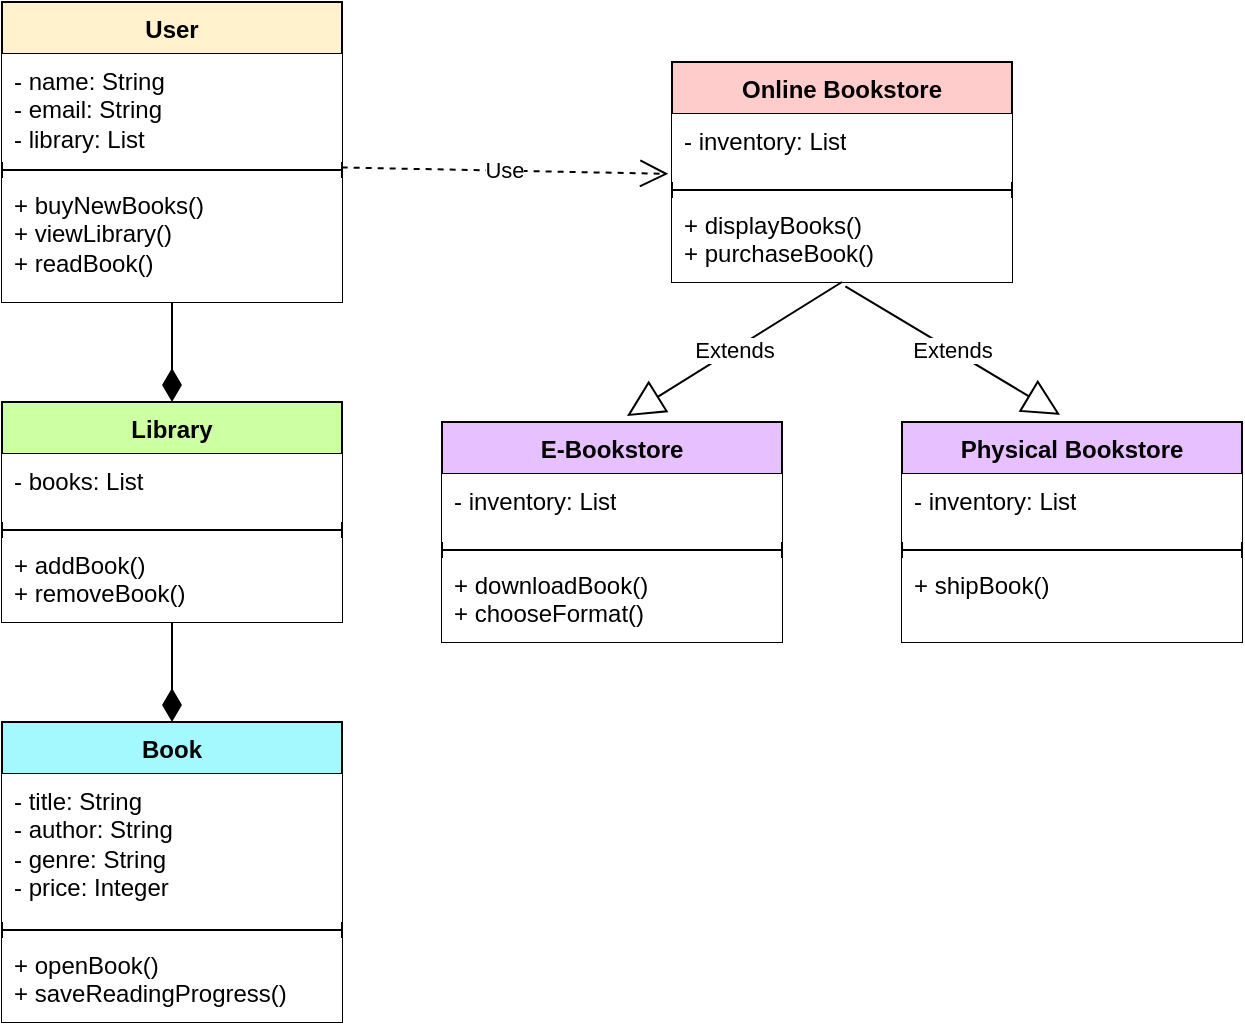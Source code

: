 <mxfile version="28.0.7">
  <diagram name="Page-1" id="4__xQdGxnDkYmad7EHZa">
    <mxGraphModel dx="981" dy="529" grid="1" gridSize="10" guides="1" tooltips="1" connect="1" arrows="1" fold="1" page="1" pageScale="1" pageWidth="850" pageHeight="1100" math="0" shadow="0">
      <root>
        <mxCell id="0" />
        <mxCell id="1" parent="0" />
        <mxCell id="vT9s_zEq8HUFaWRvjgCT-1" value="User" style="swimlane;fontStyle=1;align=center;verticalAlign=top;childLayout=stackLayout;horizontal=1;startSize=26;horizontalStack=0;resizeParent=1;resizeParentMax=0;resizeLast=0;collapsible=1;marginBottom=0;whiteSpace=wrap;html=1;fillColor=#fff2cc;strokeColor=#000000;" vertex="1" parent="1">
          <mxGeometry x="115" y="140" width="170" height="150" as="geometry" />
        </mxCell>
        <mxCell id="vT9s_zEq8HUFaWRvjgCT-2" value="- name: String&lt;div&gt;- email: String&lt;/div&gt;&lt;div&gt;- library: List&lt;/div&gt;" style="text;strokeColor=none;fillColor=default;align=left;verticalAlign=top;spacingLeft=4;spacingRight=4;overflow=hidden;rotatable=0;points=[[0,0.5],[1,0.5]];portConstraint=eastwest;whiteSpace=wrap;html=1;" vertex="1" parent="vT9s_zEq8HUFaWRvjgCT-1">
          <mxGeometry y="26" width="170" height="54" as="geometry" />
        </mxCell>
        <mxCell id="vT9s_zEq8HUFaWRvjgCT-3" value="" style="line;strokeWidth=1;fillColor=none;align=left;verticalAlign=middle;spacingTop=-1;spacingLeft=3;spacingRight=3;rotatable=0;labelPosition=right;points=[];portConstraint=eastwest;strokeColor=inherit;" vertex="1" parent="vT9s_zEq8HUFaWRvjgCT-1">
          <mxGeometry y="80" width="170" height="8" as="geometry" />
        </mxCell>
        <mxCell id="vT9s_zEq8HUFaWRvjgCT-4" value="+ buyNewBooks()&lt;div&gt;+ viewLibrary()&lt;/div&gt;&lt;div&gt;+ readBook()&lt;/div&gt;" style="text;strokeColor=none;fillColor=default;align=left;verticalAlign=top;spacingLeft=4;spacingRight=4;overflow=hidden;rotatable=0;points=[[0,0.5],[1,0.5]];portConstraint=eastwest;whiteSpace=wrap;html=1;" vertex="1" parent="vT9s_zEq8HUFaWRvjgCT-1">
          <mxGeometry y="88" width="170" height="62" as="geometry" />
        </mxCell>
        <mxCell id="vT9s_zEq8HUFaWRvjgCT-5" value="Library" style="swimlane;fontStyle=1;align=center;verticalAlign=top;childLayout=stackLayout;horizontal=1;startSize=26;horizontalStack=0;resizeParent=1;resizeParentMax=0;resizeLast=0;collapsible=1;marginBottom=0;whiteSpace=wrap;html=1;fillColor=#cdffa3;strokeColor=#000000;" vertex="1" parent="1">
          <mxGeometry x="115" y="340" width="170" height="110" as="geometry" />
        </mxCell>
        <mxCell id="vT9s_zEq8HUFaWRvjgCT-6" value="- books: List" style="text;strokeColor=none;fillColor=default;align=left;verticalAlign=top;spacingLeft=4;spacingRight=4;overflow=hidden;rotatable=0;points=[[0,0.5],[1,0.5]];portConstraint=eastwest;whiteSpace=wrap;html=1;" vertex="1" parent="vT9s_zEq8HUFaWRvjgCT-5">
          <mxGeometry y="26" width="170" height="34" as="geometry" />
        </mxCell>
        <mxCell id="vT9s_zEq8HUFaWRvjgCT-7" value="" style="line;strokeWidth=1;fillColor=none;align=left;verticalAlign=middle;spacingTop=-1;spacingLeft=3;spacingRight=3;rotatable=0;labelPosition=right;points=[];portConstraint=eastwest;strokeColor=inherit;" vertex="1" parent="vT9s_zEq8HUFaWRvjgCT-5">
          <mxGeometry y="60" width="170" height="8" as="geometry" />
        </mxCell>
        <mxCell id="vT9s_zEq8HUFaWRvjgCT-8" value="+ addBook()&lt;div&gt;+ removeBook()&lt;/div&gt;" style="text;strokeColor=none;fillColor=default;align=left;verticalAlign=top;spacingLeft=4;spacingRight=4;overflow=hidden;rotatable=0;points=[[0,0.5],[1,0.5]];portConstraint=eastwest;whiteSpace=wrap;html=1;" vertex="1" parent="vT9s_zEq8HUFaWRvjgCT-5">
          <mxGeometry y="68" width="170" height="42" as="geometry" />
        </mxCell>
        <mxCell id="vT9s_zEq8HUFaWRvjgCT-9" value="Online Bookstore" style="swimlane;fontStyle=1;align=center;verticalAlign=top;childLayout=stackLayout;horizontal=1;startSize=26;horizontalStack=0;resizeParent=1;resizeParentMax=0;resizeLast=0;collapsible=1;marginBottom=0;whiteSpace=wrap;html=1;fillColor=#ffcccc;strokeColor=#000000;" vertex="1" parent="1">
          <mxGeometry x="450" y="170" width="170" height="110" as="geometry" />
        </mxCell>
        <mxCell id="vT9s_zEq8HUFaWRvjgCT-10" value="&lt;div&gt;- inventory: List&lt;/div&gt;" style="text;align=left;verticalAlign=top;spacingLeft=4;spacingRight=4;overflow=hidden;rotatable=0;points=[[0,0.5],[1,0.5]];portConstraint=eastwest;whiteSpace=wrap;html=1;fillColor=default;" vertex="1" parent="vT9s_zEq8HUFaWRvjgCT-9">
          <mxGeometry y="26" width="170" height="34" as="geometry" />
        </mxCell>
        <mxCell id="vT9s_zEq8HUFaWRvjgCT-11" value="" style="line;strokeWidth=1;fillColor=none;align=left;verticalAlign=middle;spacingTop=-1;spacingLeft=3;spacingRight=3;rotatable=0;labelPosition=right;points=[];portConstraint=eastwest;strokeColor=inherit;" vertex="1" parent="vT9s_zEq8HUFaWRvjgCT-9">
          <mxGeometry y="60" width="170" height="8" as="geometry" />
        </mxCell>
        <mxCell id="vT9s_zEq8HUFaWRvjgCT-12" value="+ displayBooks()&lt;div&gt;+ purchaseBook()&lt;/div&gt;" style="text;strokeColor=none;fillColor=default;align=left;verticalAlign=top;spacingLeft=4;spacingRight=4;overflow=hidden;rotatable=0;points=[[0,0.5],[1,0.5]];portConstraint=eastwest;whiteSpace=wrap;html=1;" vertex="1" parent="vT9s_zEq8HUFaWRvjgCT-9">
          <mxGeometry y="68" width="170" height="42" as="geometry" />
        </mxCell>
        <mxCell id="vT9s_zEq8HUFaWRvjgCT-13" value="Book" style="swimlane;fontStyle=1;align=center;verticalAlign=top;childLayout=stackLayout;horizontal=1;startSize=26;horizontalStack=0;resizeParent=1;resizeParentMax=0;resizeLast=0;collapsible=1;marginBottom=0;whiteSpace=wrap;html=1;fillColor=#a3f9ff;strokeColor=#000000;" vertex="1" parent="1">
          <mxGeometry x="115" y="500" width="170" height="150" as="geometry" />
        </mxCell>
        <mxCell id="vT9s_zEq8HUFaWRvjgCT-14" value="- title: String&lt;div&gt;- author: String&lt;/div&gt;&lt;div&gt;- genre: String&lt;/div&gt;&lt;div&gt;- price: Integer&lt;/div&gt;" style="text;strokeColor=none;fillColor=default;align=left;verticalAlign=top;spacingLeft=4;spacingRight=4;overflow=hidden;rotatable=0;points=[[0,0.5],[1,0.5]];portConstraint=eastwest;whiteSpace=wrap;html=1;" vertex="1" parent="vT9s_zEq8HUFaWRvjgCT-13">
          <mxGeometry y="26" width="170" height="74" as="geometry" />
        </mxCell>
        <mxCell id="vT9s_zEq8HUFaWRvjgCT-15" value="" style="line;strokeWidth=1;fillColor=none;align=left;verticalAlign=middle;spacingTop=-1;spacingLeft=3;spacingRight=3;rotatable=0;labelPosition=right;points=[];portConstraint=eastwest;strokeColor=inherit;" vertex="1" parent="vT9s_zEq8HUFaWRvjgCT-13">
          <mxGeometry y="100" width="170" height="8" as="geometry" />
        </mxCell>
        <mxCell id="vT9s_zEq8HUFaWRvjgCT-16" value="+ openBook()&lt;div&gt;+ saveReadingProgress()&lt;/div&gt;" style="text;strokeColor=none;fillColor=default;align=left;verticalAlign=top;spacingLeft=4;spacingRight=4;overflow=hidden;rotatable=0;points=[[0,0.5],[1,0.5]];portConstraint=eastwest;whiteSpace=wrap;html=1;" vertex="1" parent="vT9s_zEq8HUFaWRvjgCT-13">
          <mxGeometry y="108" width="170" height="42" as="geometry" />
        </mxCell>
        <mxCell id="vT9s_zEq8HUFaWRvjgCT-17" value="" style="endArrow=diamondThin;endFill=1;endSize=14;html=1;rounded=0;exitX=0.5;exitY=1;exitDx=0;exitDy=0;entryX=0.5;entryY=0;entryDx=0;entryDy=0;" edge="1" parent="1" source="vT9s_zEq8HUFaWRvjgCT-1" target="vT9s_zEq8HUFaWRvjgCT-5">
          <mxGeometry width="160" relative="1" as="geometry">
            <mxPoint x="195" y="450" as="sourcePoint" />
            <mxPoint x="355" y="450" as="targetPoint" />
          </mxGeometry>
        </mxCell>
        <mxCell id="vT9s_zEq8HUFaWRvjgCT-18" value="" style="endArrow=diamondThin;endFill=1;endSize=14;html=1;rounded=0;entryX=0.5;entryY=0;entryDx=0;entryDy=0;exitX=0.5;exitY=1.011;exitDx=0;exitDy=0;exitPerimeter=0;" edge="1" parent="1" source="vT9s_zEq8HUFaWRvjgCT-8" target="vT9s_zEq8HUFaWRvjgCT-13">
          <mxGeometry width="160" relative="1" as="geometry">
            <mxPoint x="200" y="450" as="sourcePoint" />
            <mxPoint x="200" y="490" as="targetPoint" />
          </mxGeometry>
        </mxCell>
        <mxCell id="vT9s_zEq8HUFaWRvjgCT-19" value="Use" style="endArrow=open;endSize=12;dashed=1;html=1;rounded=0;entryX=-0.011;entryY=0.88;entryDx=0;entryDy=0;entryPerimeter=0;exitX=0.999;exitY=0.343;exitDx=0;exitDy=0;exitPerimeter=0;" edge="1" parent="1" source="vT9s_zEq8HUFaWRvjgCT-3" target="vT9s_zEq8HUFaWRvjgCT-10">
          <mxGeometry width="160" relative="1" as="geometry">
            <mxPoint x="305" y="230" as="sourcePoint" />
            <mxPoint x="475" y="267.31" as="targetPoint" />
          </mxGeometry>
        </mxCell>
        <mxCell id="vT9s_zEq8HUFaWRvjgCT-20" value="Extends" style="endArrow=block;endSize=16;endFill=0;html=1;rounded=0;exitX=0.51;exitY=1.052;exitDx=0;exitDy=0;exitPerimeter=0;entryX=0.465;entryY=-0.032;entryDx=0;entryDy=0;entryPerimeter=0;" edge="1" parent="1" source="vT9s_zEq8HUFaWRvjgCT-12" target="vT9s_zEq8HUFaWRvjgCT-25">
          <mxGeometry width="160" relative="1" as="geometry">
            <mxPoint x="580" y="290" as="sourcePoint" />
            <mxPoint x="740" y="290" as="targetPoint" />
          </mxGeometry>
        </mxCell>
        <mxCell id="vT9s_zEq8HUFaWRvjgCT-21" value="E-Bookstore" style="swimlane;fontStyle=1;align=center;verticalAlign=top;childLayout=stackLayout;horizontal=1;startSize=26;horizontalStack=0;resizeParent=1;resizeParentMax=0;resizeLast=0;collapsible=1;marginBottom=0;whiteSpace=wrap;html=1;fillColor=light-dark(#E7C0FF,#572B2B);strokeColor=#000000;" vertex="1" parent="1">
          <mxGeometry x="335" y="350" width="170" height="110" as="geometry" />
        </mxCell>
        <mxCell id="vT9s_zEq8HUFaWRvjgCT-22" value="&lt;div&gt;- inventory: List&lt;/div&gt;" style="text;align=left;verticalAlign=top;spacingLeft=4;spacingRight=4;overflow=hidden;rotatable=0;points=[[0,0.5],[1,0.5]];portConstraint=eastwest;whiteSpace=wrap;html=1;fillColor=default;" vertex="1" parent="vT9s_zEq8HUFaWRvjgCT-21">
          <mxGeometry y="26" width="170" height="34" as="geometry" />
        </mxCell>
        <mxCell id="vT9s_zEq8HUFaWRvjgCT-23" value="" style="line;strokeWidth=1;fillColor=none;align=left;verticalAlign=middle;spacingTop=-1;spacingLeft=3;spacingRight=3;rotatable=0;labelPosition=right;points=[];portConstraint=eastwest;strokeColor=inherit;" vertex="1" parent="vT9s_zEq8HUFaWRvjgCT-21">
          <mxGeometry y="60" width="170" height="8" as="geometry" />
        </mxCell>
        <mxCell id="vT9s_zEq8HUFaWRvjgCT-24" value="+ downloadBook()&lt;div&gt;+ chooseFormat()&lt;/div&gt;" style="text;strokeColor=none;fillColor=default;align=left;verticalAlign=top;spacingLeft=4;spacingRight=4;overflow=hidden;rotatable=0;points=[[0,0.5],[1,0.5]];portConstraint=eastwest;whiteSpace=wrap;html=1;" vertex="1" parent="vT9s_zEq8HUFaWRvjgCT-21">
          <mxGeometry y="68" width="170" height="42" as="geometry" />
        </mxCell>
        <mxCell id="vT9s_zEq8HUFaWRvjgCT-25" value="Physical Bookstore" style="swimlane;fontStyle=1;align=center;verticalAlign=top;childLayout=stackLayout;horizontal=1;startSize=26;horizontalStack=0;resizeParent=1;resizeParentMax=0;resizeLast=0;collapsible=1;marginBottom=0;whiteSpace=wrap;html=1;fillColor=light-dark(#E7C0FF,#572B2B);strokeColor=#000000;" vertex="1" parent="1">
          <mxGeometry x="565" y="350" width="170" height="110" as="geometry" />
        </mxCell>
        <mxCell id="vT9s_zEq8HUFaWRvjgCT-26" value="&lt;div&gt;- inventory: List&lt;/div&gt;" style="text;align=left;verticalAlign=top;spacingLeft=4;spacingRight=4;overflow=hidden;rotatable=0;points=[[0,0.5],[1,0.5]];portConstraint=eastwest;whiteSpace=wrap;html=1;fillColor=default;" vertex="1" parent="vT9s_zEq8HUFaWRvjgCT-25">
          <mxGeometry y="26" width="170" height="34" as="geometry" />
        </mxCell>
        <mxCell id="vT9s_zEq8HUFaWRvjgCT-27" value="" style="line;strokeWidth=1;fillColor=none;align=left;verticalAlign=middle;spacingTop=-1;spacingLeft=3;spacingRight=3;rotatable=0;labelPosition=right;points=[];portConstraint=eastwest;strokeColor=inherit;" vertex="1" parent="vT9s_zEq8HUFaWRvjgCT-25">
          <mxGeometry y="60" width="170" height="8" as="geometry" />
        </mxCell>
        <mxCell id="vT9s_zEq8HUFaWRvjgCT-28" value="+ shipBook()" style="text;strokeColor=none;fillColor=default;align=left;verticalAlign=top;spacingLeft=4;spacingRight=4;overflow=hidden;rotatable=0;points=[[0,0.5],[1,0.5]];portConstraint=eastwest;whiteSpace=wrap;html=1;" vertex="1" parent="vT9s_zEq8HUFaWRvjgCT-25">
          <mxGeometry y="68" width="170" height="42" as="geometry" />
        </mxCell>
        <mxCell id="vT9s_zEq8HUFaWRvjgCT-29" value="Extends" style="endArrow=block;endSize=16;endFill=0;html=1;rounded=0;exitX=0.5;exitY=1;exitDx=0;exitDy=0;entryX=0.544;entryY=-0.027;entryDx=0;entryDy=0;entryPerimeter=0;" edge="1" parent="1" source="vT9s_zEq8HUFaWRvjgCT-9" target="vT9s_zEq8HUFaWRvjgCT-21">
          <mxGeometry width="160" relative="1" as="geometry">
            <mxPoint x="495" y="286" as="sourcePoint" />
            <mxPoint x="602" y="350" as="targetPoint" />
          </mxGeometry>
        </mxCell>
      </root>
    </mxGraphModel>
  </diagram>
</mxfile>
